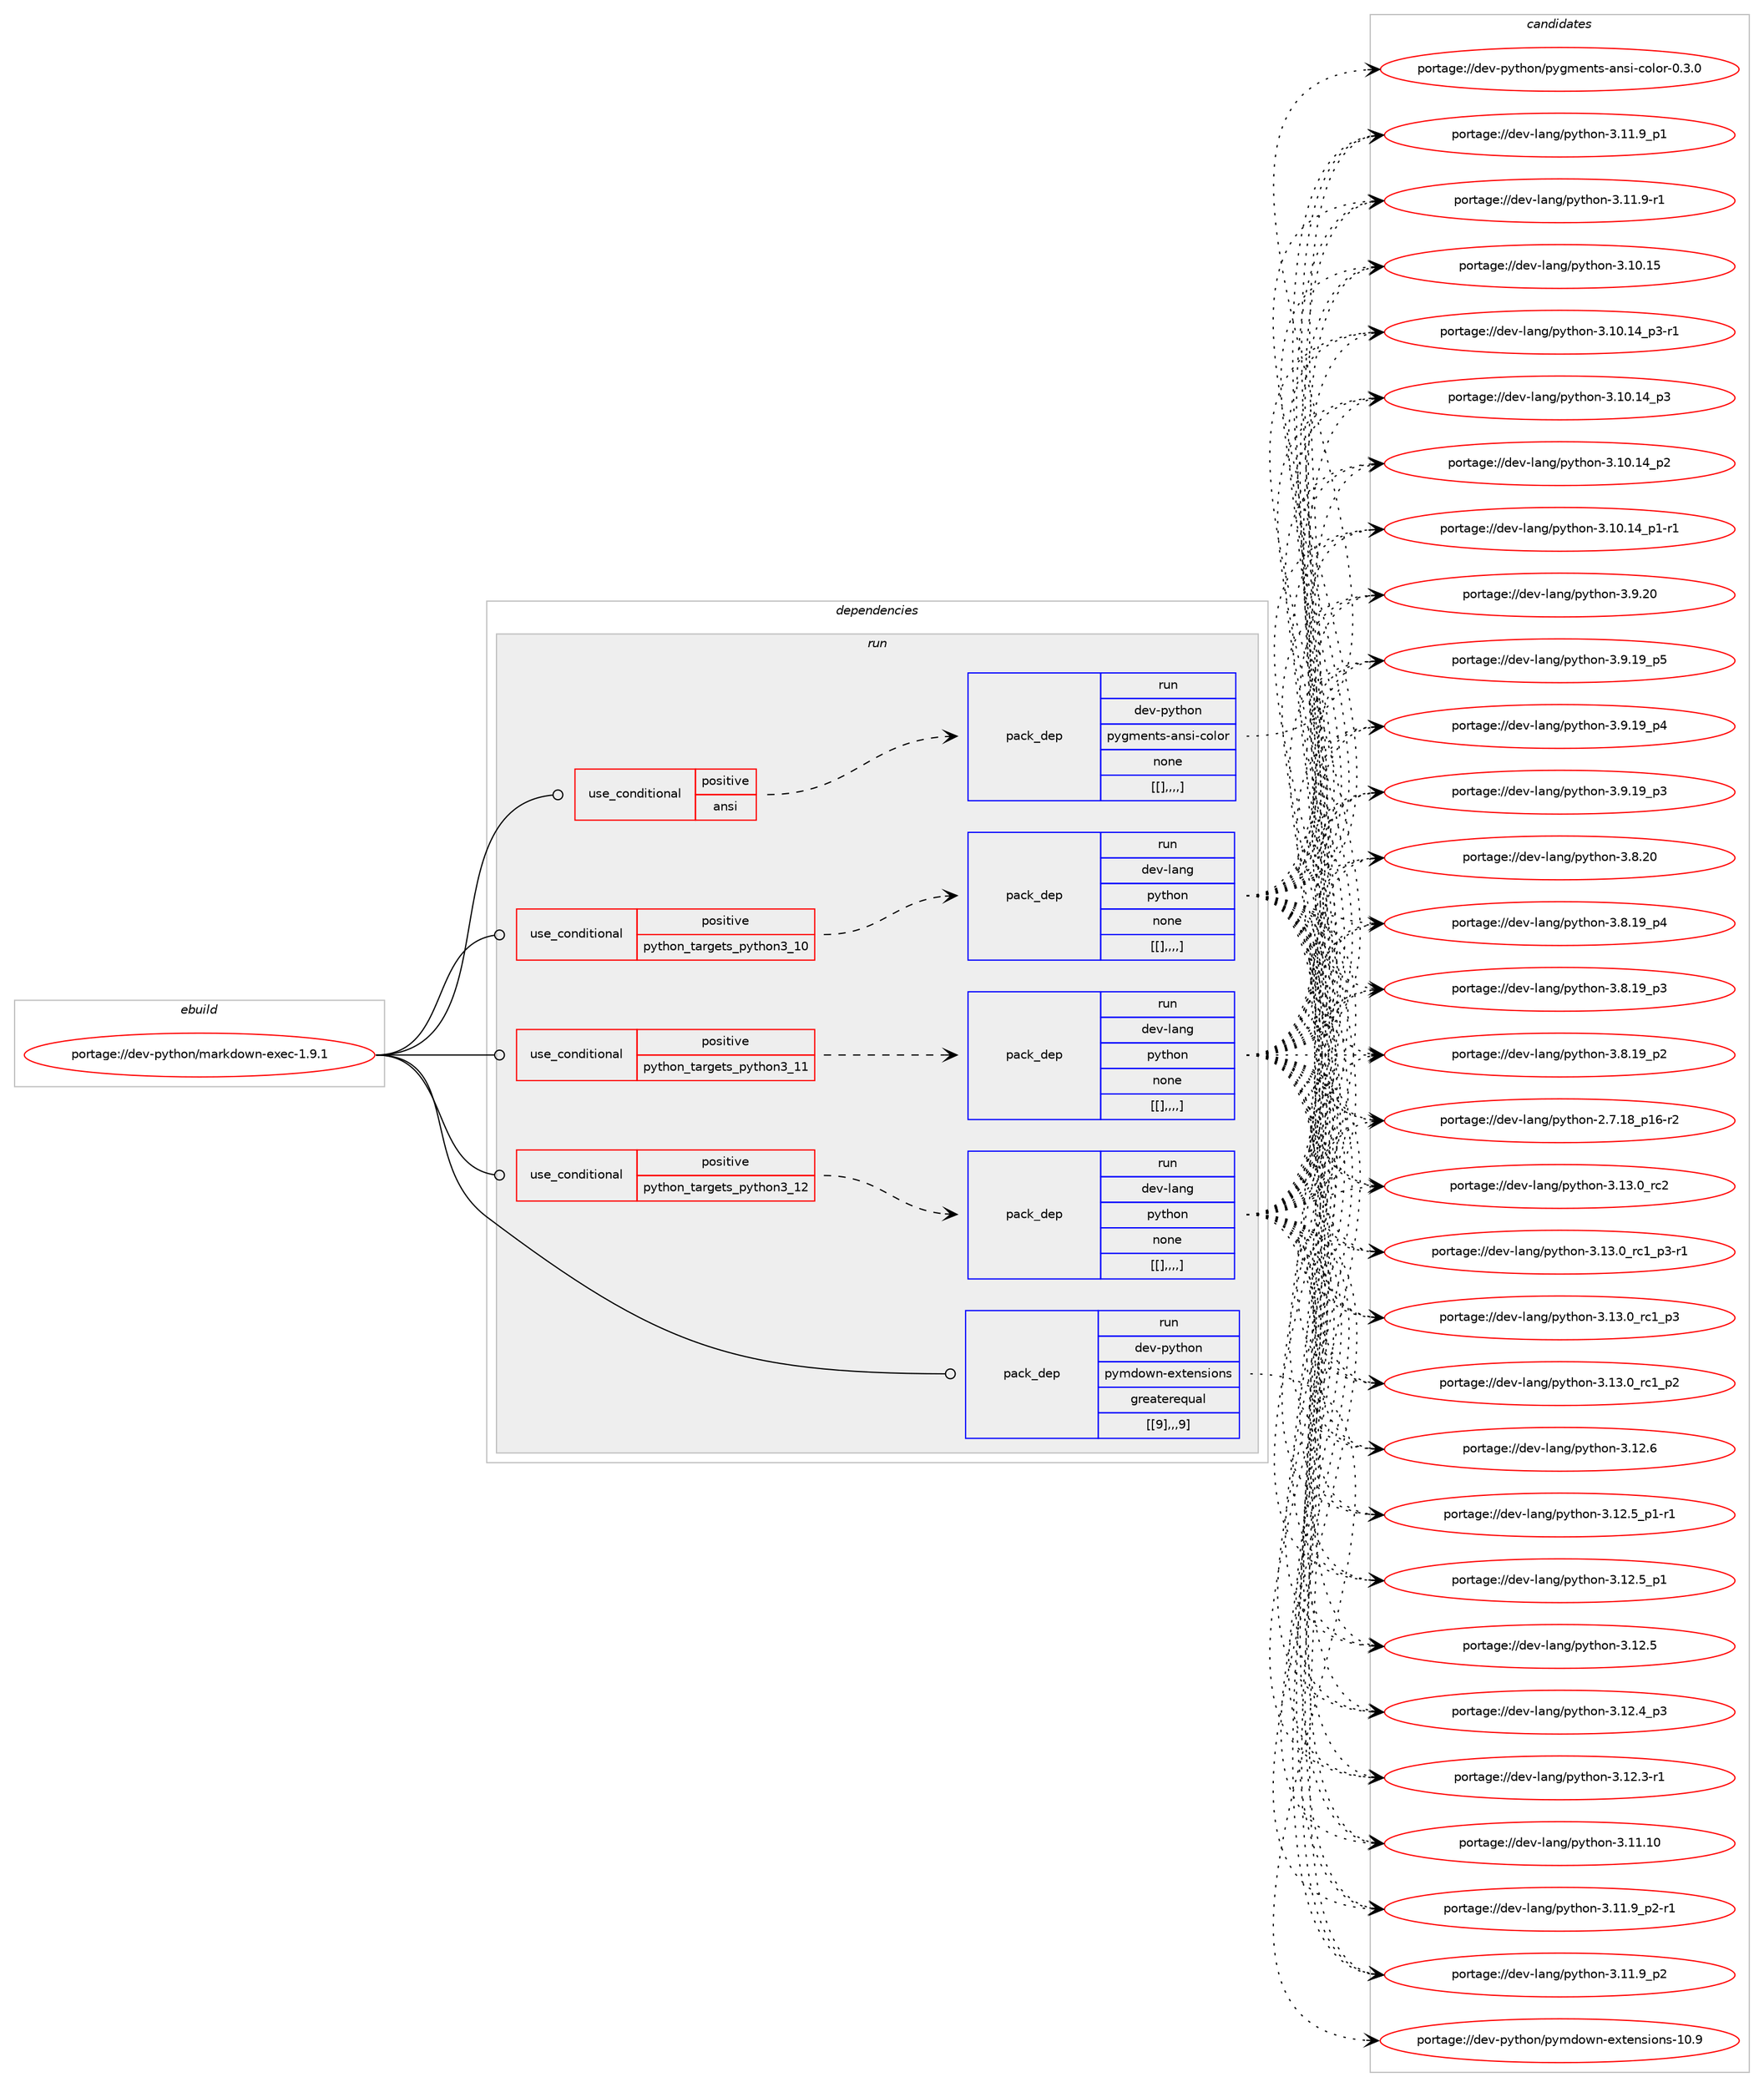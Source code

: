 digraph prolog {

# *************
# Graph options
# *************

newrank=true;
concentrate=true;
compound=true;
graph [rankdir=LR,fontname=Helvetica,fontsize=10,ranksep=1.5];#, ranksep=2.5, nodesep=0.2];
edge  [arrowhead=vee];
node  [fontname=Helvetica,fontsize=10];

# **********
# The ebuild
# **********

subgraph cluster_leftcol {
color=gray;
label=<<i>ebuild</i>>;
id [label="portage://dev-python/markdown-exec-1.9.1", color=red, width=4, href="../dev-python/markdown-exec-1.9.1.svg"];
}

# ****************
# The dependencies
# ****************

subgraph cluster_midcol {
color=gray;
label=<<i>dependencies</i>>;
subgraph cluster_compile {
fillcolor="#eeeeee";
style=filled;
label=<<i>compile</i>>;
}
subgraph cluster_compileandrun {
fillcolor="#eeeeee";
style=filled;
label=<<i>compile and run</i>>;
}
subgraph cluster_run {
fillcolor="#eeeeee";
style=filled;
label=<<i>run</i>>;
subgraph cond35203 {
dependency151677 [label=<<TABLE BORDER="0" CELLBORDER="1" CELLSPACING="0" CELLPADDING="4"><TR><TD ROWSPAN="3" CELLPADDING="10">use_conditional</TD></TR><TR><TD>positive</TD></TR><TR><TD>ansi</TD></TR></TABLE>>, shape=none, color=red];
subgraph pack115256 {
dependency151678 [label=<<TABLE BORDER="0" CELLBORDER="1" CELLSPACING="0" CELLPADDING="4" WIDTH="220"><TR><TD ROWSPAN="6" CELLPADDING="30">pack_dep</TD></TR><TR><TD WIDTH="110">run</TD></TR><TR><TD>dev-python</TD></TR><TR><TD>pygments-ansi-color</TD></TR><TR><TD>none</TD></TR><TR><TD>[[],,,,]</TD></TR></TABLE>>, shape=none, color=blue];
}
dependency151677:e -> dependency151678:w [weight=20,style="dashed",arrowhead="vee"];
}
id:e -> dependency151677:w [weight=20,style="solid",arrowhead="odot"];
subgraph cond35204 {
dependency151679 [label=<<TABLE BORDER="0" CELLBORDER="1" CELLSPACING="0" CELLPADDING="4"><TR><TD ROWSPAN="3" CELLPADDING="10">use_conditional</TD></TR><TR><TD>positive</TD></TR><TR><TD>python_targets_python3_10</TD></TR></TABLE>>, shape=none, color=red];
subgraph pack115257 {
dependency151680 [label=<<TABLE BORDER="0" CELLBORDER="1" CELLSPACING="0" CELLPADDING="4" WIDTH="220"><TR><TD ROWSPAN="6" CELLPADDING="30">pack_dep</TD></TR><TR><TD WIDTH="110">run</TD></TR><TR><TD>dev-lang</TD></TR><TR><TD>python</TD></TR><TR><TD>none</TD></TR><TR><TD>[[],,,,]</TD></TR></TABLE>>, shape=none, color=blue];
}
dependency151679:e -> dependency151680:w [weight=20,style="dashed",arrowhead="vee"];
}
id:e -> dependency151679:w [weight=20,style="solid",arrowhead="odot"];
subgraph cond35205 {
dependency151681 [label=<<TABLE BORDER="0" CELLBORDER="1" CELLSPACING="0" CELLPADDING="4"><TR><TD ROWSPAN="3" CELLPADDING="10">use_conditional</TD></TR><TR><TD>positive</TD></TR><TR><TD>python_targets_python3_11</TD></TR></TABLE>>, shape=none, color=red];
subgraph pack115258 {
dependency151682 [label=<<TABLE BORDER="0" CELLBORDER="1" CELLSPACING="0" CELLPADDING="4" WIDTH="220"><TR><TD ROWSPAN="6" CELLPADDING="30">pack_dep</TD></TR><TR><TD WIDTH="110">run</TD></TR><TR><TD>dev-lang</TD></TR><TR><TD>python</TD></TR><TR><TD>none</TD></TR><TR><TD>[[],,,,]</TD></TR></TABLE>>, shape=none, color=blue];
}
dependency151681:e -> dependency151682:w [weight=20,style="dashed",arrowhead="vee"];
}
id:e -> dependency151681:w [weight=20,style="solid",arrowhead="odot"];
subgraph cond35206 {
dependency151683 [label=<<TABLE BORDER="0" CELLBORDER="1" CELLSPACING="0" CELLPADDING="4"><TR><TD ROWSPAN="3" CELLPADDING="10">use_conditional</TD></TR><TR><TD>positive</TD></TR><TR><TD>python_targets_python3_12</TD></TR></TABLE>>, shape=none, color=red];
subgraph pack115259 {
dependency151684 [label=<<TABLE BORDER="0" CELLBORDER="1" CELLSPACING="0" CELLPADDING="4" WIDTH="220"><TR><TD ROWSPAN="6" CELLPADDING="30">pack_dep</TD></TR><TR><TD WIDTH="110">run</TD></TR><TR><TD>dev-lang</TD></TR><TR><TD>python</TD></TR><TR><TD>none</TD></TR><TR><TD>[[],,,,]</TD></TR></TABLE>>, shape=none, color=blue];
}
dependency151683:e -> dependency151684:w [weight=20,style="dashed",arrowhead="vee"];
}
id:e -> dependency151683:w [weight=20,style="solid",arrowhead="odot"];
subgraph pack115260 {
dependency151685 [label=<<TABLE BORDER="0" CELLBORDER="1" CELLSPACING="0" CELLPADDING="4" WIDTH="220"><TR><TD ROWSPAN="6" CELLPADDING="30">pack_dep</TD></TR><TR><TD WIDTH="110">run</TD></TR><TR><TD>dev-python</TD></TR><TR><TD>pymdown-extensions</TD></TR><TR><TD>greaterequal</TD></TR><TR><TD>[[9],,,9]</TD></TR></TABLE>>, shape=none, color=blue];
}
id:e -> dependency151685:w [weight=20,style="solid",arrowhead="odot"];
}
}

# **************
# The candidates
# **************

subgraph cluster_choices {
rank=same;
color=gray;
label=<<i>candidates</i>>;

subgraph choice115256 {
color=black;
nodesep=1;
choice100101118451121211161041111104711212110310910111011611545971101151054599111108111114454846514648 [label="portage://dev-python/pygments-ansi-color-0.3.0", color=red, width=4,href="../dev-python/pygments-ansi-color-0.3.0.svg"];
dependency151678:e -> choice100101118451121211161041111104711212110310910111011611545971101151054599111108111114454846514648:w [style=dotted,weight="100"];
}
subgraph choice115257 {
color=black;
nodesep=1;
choice10010111845108971101034711212111610411111045514649514648951149950 [label="portage://dev-lang/python-3.13.0_rc2", color=red, width=4,href="../dev-lang/python-3.13.0_rc2.svg"];
choice1001011184510897110103471121211161041111104551464951464895114994995112514511449 [label="portage://dev-lang/python-3.13.0_rc1_p3-r1", color=red, width=4,href="../dev-lang/python-3.13.0_rc1_p3-r1.svg"];
choice100101118451089711010347112121116104111110455146495146489511499499511251 [label="portage://dev-lang/python-3.13.0_rc1_p3", color=red, width=4,href="../dev-lang/python-3.13.0_rc1_p3.svg"];
choice100101118451089711010347112121116104111110455146495146489511499499511250 [label="portage://dev-lang/python-3.13.0_rc1_p2", color=red, width=4,href="../dev-lang/python-3.13.0_rc1_p2.svg"];
choice10010111845108971101034711212111610411111045514649504654 [label="portage://dev-lang/python-3.12.6", color=red, width=4,href="../dev-lang/python-3.12.6.svg"];
choice1001011184510897110103471121211161041111104551464950465395112494511449 [label="portage://dev-lang/python-3.12.5_p1-r1", color=red, width=4,href="../dev-lang/python-3.12.5_p1-r1.svg"];
choice100101118451089711010347112121116104111110455146495046539511249 [label="portage://dev-lang/python-3.12.5_p1", color=red, width=4,href="../dev-lang/python-3.12.5_p1.svg"];
choice10010111845108971101034711212111610411111045514649504653 [label="portage://dev-lang/python-3.12.5", color=red, width=4,href="../dev-lang/python-3.12.5.svg"];
choice100101118451089711010347112121116104111110455146495046529511251 [label="portage://dev-lang/python-3.12.4_p3", color=red, width=4,href="../dev-lang/python-3.12.4_p3.svg"];
choice100101118451089711010347112121116104111110455146495046514511449 [label="portage://dev-lang/python-3.12.3-r1", color=red, width=4,href="../dev-lang/python-3.12.3-r1.svg"];
choice1001011184510897110103471121211161041111104551464949464948 [label="portage://dev-lang/python-3.11.10", color=red, width=4,href="../dev-lang/python-3.11.10.svg"];
choice1001011184510897110103471121211161041111104551464949465795112504511449 [label="portage://dev-lang/python-3.11.9_p2-r1", color=red, width=4,href="../dev-lang/python-3.11.9_p2-r1.svg"];
choice100101118451089711010347112121116104111110455146494946579511250 [label="portage://dev-lang/python-3.11.9_p2", color=red, width=4,href="../dev-lang/python-3.11.9_p2.svg"];
choice100101118451089711010347112121116104111110455146494946579511249 [label="portage://dev-lang/python-3.11.9_p1", color=red, width=4,href="../dev-lang/python-3.11.9_p1.svg"];
choice100101118451089711010347112121116104111110455146494946574511449 [label="portage://dev-lang/python-3.11.9-r1", color=red, width=4,href="../dev-lang/python-3.11.9-r1.svg"];
choice1001011184510897110103471121211161041111104551464948464953 [label="portage://dev-lang/python-3.10.15", color=red, width=4,href="../dev-lang/python-3.10.15.svg"];
choice100101118451089711010347112121116104111110455146494846495295112514511449 [label="portage://dev-lang/python-3.10.14_p3-r1", color=red, width=4,href="../dev-lang/python-3.10.14_p3-r1.svg"];
choice10010111845108971101034711212111610411111045514649484649529511251 [label="portage://dev-lang/python-3.10.14_p3", color=red, width=4,href="../dev-lang/python-3.10.14_p3.svg"];
choice10010111845108971101034711212111610411111045514649484649529511250 [label="portage://dev-lang/python-3.10.14_p2", color=red, width=4,href="../dev-lang/python-3.10.14_p2.svg"];
choice100101118451089711010347112121116104111110455146494846495295112494511449 [label="portage://dev-lang/python-3.10.14_p1-r1", color=red, width=4,href="../dev-lang/python-3.10.14_p1-r1.svg"];
choice10010111845108971101034711212111610411111045514657465048 [label="portage://dev-lang/python-3.9.20", color=red, width=4,href="../dev-lang/python-3.9.20.svg"];
choice100101118451089711010347112121116104111110455146574649579511253 [label="portage://dev-lang/python-3.9.19_p5", color=red, width=4,href="../dev-lang/python-3.9.19_p5.svg"];
choice100101118451089711010347112121116104111110455146574649579511252 [label="portage://dev-lang/python-3.9.19_p4", color=red, width=4,href="../dev-lang/python-3.9.19_p4.svg"];
choice100101118451089711010347112121116104111110455146574649579511251 [label="portage://dev-lang/python-3.9.19_p3", color=red, width=4,href="../dev-lang/python-3.9.19_p3.svg"];
choice10010111845108971101034711212111610411111045514656465048 [label="portage://dev-lang/python-3.8.20", color=red, width=4,href="../dev-lang/python-3.8.20.svg"];
choice100101118451089711010347112121116104111110455146564649579511252 [label="portage://dev-lang/python-3.8.19_p4", color=red, width=4,href="../dev-lang/python-3.8.19_p4.svg"];
choice100101118451089711010347112121116104111110455146564649579511251 [label="portage://dev-lang/python-3.8.19_p3", color=red, width=4,href="../dev-lang/python-3.8.19_p3.svg"];
choice100101118451089711010347112121116104111110455146564649579511250 [label="portage://dev-lang/python-3.8.19_p2", color=red, width=4,href="../dev-lang/python-3.8.19_p2.svg"];
choice100101118451089711010347112121116104111110455046554649569511249544511450 [label="portage://dev-lang/python-2.7.18_p16-r2", color=red, width=4,href="../dev-lang/python-2.7.18_p16-r2.svg"];
dependency151680:e -> choice10010111845108971101034711212111610411111045514649514648951149950:w [style=dotted,weight="100"];
dependency151680:e -> choice1001011184510897110103471121211161041111104551464951464895114994995112514511449:w [style=dotted,weight="100"];
dependency151680:e -> choice100101118451089711010347112121116104111110455146495146489511499499511251:w [style=dotted,weight="100"];
dependency151680:e -> choice100101118451089711010347112121116104111110455146495146489511499499511250:w [style=dotted,weight="100"];
dependency151680:e -> choice10010111845108971101034711212111610411111045514649504654:w [style=dotted,weight="100"];
dependency151680:e -> choice1001011184510897110103471121211161041111104551464950465395112494511449:w [style=dotted,weight="100"];
dependency151680:e -> choice100101118451089711010347112121116104111110455146495046539511249:w [style=dotted,weight="100"];
dependency151680:e -> choice10010111845108971101034711212111610411111045514649504653:w [style=dotted,weight="100"];
dependency151680:e -> choice100101118451089711010347112121116104111110455146495046529511251:w [style=dotted,weight="100"];
dependency151680:e -> choice100101118451089711010347112121116104111110455146495046514511449:w [style=dotted,weight="100"];
dependency151680:e -> choice1001011184510897110103471121211161041111104551464949464948:w [style=dotted,weight="100"];
dependency151680:e -> choice1001011184510897110103471121211161041111104551464949465795112504511449:w [style=dotted,weight="100"];
dependency151680:e -> choice100101118451089711010347112121116104111110455146494946579511250:w [style=dotted,weight="100"];
dependency151680:e -> choice100101118451089711010347112121116104111110455146494946579511249:w [style=dotted,weight="100"];
dependency151680:e -> choice100101118451089711010347112121116104111110455146494946574511449:w [style=dotted,weight="100"];
dependency151680:e -> choice1001011184510897110103471121211161041111104551464948464953:w [style=dotted,weight="100"];
dependency151680:e -> choice100101118451089711010347112121116104111110455146494846495295112514511449:w [style=dotted,weight="100"];
dependency151680:e -> choice10010111845108971101034711212111610411111045514649484649529511251:w [style=dotted,weight="100"];
dependency151680:e -> choice10010111845108971101034711212111610411111045514649484649529511250:w [style=dotted,weight="100"];
dependency151680:e -> choice100101118451089711010347112121116104111110455146494846495295112494511449:w [style=dotted,weight="100"];
dependency151680:e -> choice10010111845108971101034711212111610411111045514657465048:w [style=dotted,weight="100"];
dependency151680:e -> choice100101118451089711010347112121116104111110455146574649579511253:w [style=dotted,weight="100"];
dependency151680:e -> choice100101118451089711010347112121116104111110455146574649579511252:w [style=dotted,weight="100"];
dependency151680:e -> choice100101118451089711010347112121116104111110455146574649579511251:w [style=dotted,weight="100"];
dependency151680:e -> choice10010111845108971101034711212111610411111045514656465048:w [style=dotted,weight="100"];
dependency151680:e -> choice100101118451089711010347112121116104111110455146564649579511252:w [style=dotted,weight="100"];
dependency151680:e -> choice100101118451089711010347112121116104111110455146564649579511251:w [style=dotted,weight="100"];
dependency151680:e -> choice100101118451089711010347112121116104111110455146564649579511250:w [style=dotted,weight="100"];
dependency151680:e -> choice100101118451089711010347112121116104111110455046554649569511249544511450:w [style=dotted,weight="100"];
}
subgraph choice115258 {
color=black;
nodesep=1;
choice10010111845108971101034711212111610411111045514649514648951149950 [label="portage://dev-lang/python-3.13.0_rc2", color=red, width=4,href="../dev-lang/python-3.13.0_rc2.svg"];
choice1001011184510897110103471121211161041111104551464951464895114994995112514511449 [label="portage://dev-lang/python-3.13.0_rc1_p3-r1", color=red, width=4,href="../dev-lang/python-3.13.0_rc1_p3-r1.svg"];
choice100101118451089711010347112121116104111110455146495146489511499499511251 [label="portage://dev-lang/python-3.13.0_rc1_p3", color=red, width=4,href="../dev-lang/python-3.13.0_rc1_p3.svg"];
choice100101118451089711010347112121116104111110455146495146489511499499511250 [label="portage://dev-lang/python-3.13.0_rc1_p2", color=red, width=4,href="../dev-lang/python-3.13.0_rc1_p2.svg"];
choice10010111845108971101034711212111610411111045514649504654 [label="portage://dev-lang/python-3.12.6", color=red, width=4,href="../dev-lang/python-3.12.6.svg"];
choice1001011184510897110103471121211161041111104551464950465395112494511449 [label="portage://dev-lang/python-3.12.5_p1-r1", color=red, width=4,href="../dev-lang/python-3.12.5_p1-r1.svg"];
choice100101118451089711010347112121116104111110455146495046539511249 [label="portage://dev-lang/python-3.12.5_p1", color=red, width=4,href="../dev-lang/python-3.12.5_p1.svg"];
choice10010111845108971101034711212111610411111045514649504653 [label="portage://dev-lang/python-3.12.5", color=red, width=4,href="../dev-lang/python-3.12.5.svg"];
choice100101118451089711010347112121116104111110455146495046529511251 [label="portage://dev-lang/python-3.12.4_p3", color=red, width=4,href="../dev-lang/python-3.12.4_p3.svg"];
choice100101118451089711010347112121116104111110455146495046514511449 [label="portage://dev-lang/python-3.12.3-r1", color=red, width=4,href="../dev-lang/python-3.12.3-r1.svg"];
choice1001011184510897110103471121211161041111104551464949464948 [label="portage://dev-lang/python-3.11.10", color=red, width=4,href="../dev-lang/python-3.11.10.svg"];
choice1001011184510897110103471121211161041111104551464949465795112504511449 [label="portage://dev-lang/python-3.11.9_p2-r1", color=red, width=4,href="../dev-lang/python-3.11.9_p2-r1.svg"];
choice100101118451089711010347112121116104111110455146494946579511250 [label="portage://dev-lang/python-3.11.9_p2", color=red, width=4,href="../dev-lang/python-3.11.9_p2.svg"];
choice100101118451089711010347112121116104111110455146494946579511249 [label="portage://dev-lang/python-3.11.9_p1", color=red, width=4,href="../dev-lang/python-3.11.9_p1.svg"];
choice100101118451089711010347112121116104111110455146494946574511449 [label="portage://dev-lang/python-3.11.9-r1", color=red, width=4,href="../dev-lang/python-3.11.9-r1.svg"];
choice1001011184510897110103471121211161041111104551464948464953 [label="portage://dev-lang/python-3.10.15", color=red, width=4,href="../dev-lang/python-3.10.15.svg"];
choice100101118451089711010347112121116104111110455146494846495295112514511449 [label="portage://dev-lang/python-3.10.14_p3-r1", color=red, width=4,href="../dev-lang/python-3.10.14_p3-r1.svg"];
choice10010111845108971101034711212111610411111045514649484649529511251 [label="portage://dev-lang/python-3.10.14_p3", color=red, width=4,href="../dev-lang/python-3.10.14_p3.svg"];
choice10010111845108971101034711212111610411111045514649484649529511250 [label="portage://dev-lang/python-3.10.14_p2", color=red, width=4,href="../dev-lang/python-3.10.14_p2.svg"];
choice100101118451089711010347112121116104111110455146494846495295112494511449 [label="portage://dev-lang/python-3.10.14_p1-r1", color=red, width=4,href="../dev-lang/python-3.10.14_p1-r1.svg"];
choice10010111845108971101034711212111610411111045514657465048 [label="portage://dev-lang/python-3.9.20", color=red, width=4,href="../dev-lang/python-3.9.20.svg"];
choice100101118451089711010347112121116104111110455146574649579511253 [label="portage://dev-lang/python-3.9.19_p5", color=red, width=4,href="../dev-lang/python-3.9.19_p5.svg"];
choice100101118451089711010347112121116104111110455146574649579511252 [label="portage://dev-lang/python-3.9.19_p4", color=red, width=4,href="../dev-lang/python-3.9.19_p4.svg"];
choice100101118451089711010347112121116104111110455146574649579511251 [label="portage://dev-lang/python-3.9.19_p3", color=red, width=4,href="../dev-lang/python-3.9.19_p3.svg"];
choice10010111845108971101034711212111610411111045514656465048 [label="portage://dev-lang/python-3.8.20", color=red, width=4,href="../dev-lang/python-3.8.20.svg"];
choice100101118451089711010347112121116104111110455146564649579511252 [label="portage://dev-lang/python-3.8.19_p4", color=red, width=4,href="../dev-lang/python-3.8.19_p4.svg"];
choice100101118451089711010347112121116104111110455146564649579511251 [label="portage://dev-lang/python-3.8.19_p3", color=red, width=4,href="../dev-lang/python-3.8.19_p3.svg"];
choice100101118451089711010347112121116104111110455146564649579511250 [label="portage://dev-lang/python-3.8.19_p2", color=red, width=4,href="../dev-lang/python-3.8.19_p2.svg"];
choice100101118451089711010347112121116104111110455046554649569511249544511450 [label="portage://dev-lang/python-2.7.18_p16-r2", color=red, width=4,href="../dev-lang/python-2.7.18_p16-r2.svg"];
dependency151682:e -> choice10010111845108971101034711212111610411111045514649514648951149950:w [style=dotted,weight="100"];
dependency151682:e -> choice1001011184510897110103471121211161041111104551464951464895114994995112514511449:w [style=dotted,weight="100"];
dependency151682:e -> choice100101118451089711010347112121116104111110455146495146489511499499511251:w [style=dotted,weight="100"];
dependency151682:e -> choice100101118451089711010347112121116104111110455146495146489511499499511250:w [style=dotted,weight="100"];
dependency151682:e -> choice10010111845108971101034711212111610411111045514649504654:w [style=dotted,weight="100"];
dependency151682:e -> choice1001011184510897110103471121211161041111104551464950465395112494511449:w [style=dotted,weight="100"];
dependency151682:e -> choice100101118451089711010347112121116104111110455146495046539511249:w [style=dotted,weight="100"];
dependency151682:e -> choice10010111845108971101034711212111610411111045514649504653:w [style=dotted,weight="100"];
dependency151682:e -> choice100101118451089711010347112121116104111110455146495046529511251:w [style=dotted,weight="100"];
dependency151682:e -> choice100101118451089711010347112121116104111110455146495046514511449:w [style=dotted,weight="100"];
dependency151682:e -> choice1001011184510897110103471121211161041111104551464949464948:w [style=dotted,weight="100"];
dependency151682:e -> choice1001011184510897110103471121211161041111104551464949465795112504511449:w [style=dotted,weight="100"];
dependency151682:e -> choice100101118451089711010347112121116104111110455146494946579511250:w [style=dotted,weight="100"];
dependency151682:e -> choice100101118451089711010347112121116104111110455146494946579511249:w [style=dotted,weight="100"];
dependency151682:e -> choice100101118451089711010347112121116104111110455146494946574511449:w [style=dotted,weight="100"];
dependency151682:e -> choice1001011184510897110103471121211161041111104551464948464953:w [style=dotted,weight="100"];
dependency151682:e -> choice100101118451089711010347112121116104111110455146494846495295112514511449:w [style=dotted,weight="100"];
dependency151682:e -> choice10010111845108971101034711212111610411111045514649484649529511251:w [style=dotted,weight="100"];
dependency151682:e -> choice10010111845108971101034711212111610411111045514649484649529511250:w [style=dotted,weight="100"];
dependency151682:e -> choice100101118451089711010347112121116104111110455146494846495295112494511449:w [style=dotted,weight="100"];
dependency151682:e -> choice10010111845108971101034711212111610411111045514657465048:w [style=dotted,weight="100"];
dependency151682:e -> choice100101118451089711010347112121116104111110455146574649579511253:w [style=dotted,weight="100"];
dependency151682:e -> choice100101118451089711010347112121116104111110455146574649579511252:w [style=dotted,weight="100"];
dependency151682:e -> choice100101118451089711010347112121116104111110455146574649579511251:w [style=dotted,weight="100"];
dependency151682:e -> choice10010111845108971101034711212111610411111045514656465048:w [style=dotted,weight="100"];
dependency151682:e -> choice100101118451089711010347112121116104111110455146564649579511252:w [style=dotted,weight="100"];
dependency151682:e -> choice100101118451089711010347112121116104111110455146564649579511251:w [style=dotted,weight="100"];
dependency151682:e -> choice100101118451089711010347112121116104111110455146564649579511250:w [style=dotted,weight="100"];
dependency151682:e -> choice100101118451089711010347112121116104111110455046554649569511249544511450:w [style=dotted,weight="100"];
}
subgraph choice115259 {
color=black;
nodesep=1;
choice10010111845108971101034711212111610411111045514649514648951149950 [label="portage://dev-lang/python-3.13.0_rc2", color=red, width=4,href="../dev-lang/python-3.13.0_rc2.svg"];
choice1001011184510897110103471121211161041111104551464951464895114994995112514511449 [label="portage://dev-lang/python-3.13.0_rc1_p3-r1", color=red, width=4,href="../dev-lang/python-3.13.0_rc1_p3-r1.svg"];
choice100101118451089711010347112121116104111110455146495146489511499499511251 [label="portage://dev-lang/python-3.13.0_rc1_p3", color=red, width=4,href="../dev-lang/python-3.13.0_rc1_p3.svg"];
choice100101118451089711010347112121116104111110455146495146489511499499511250 [label="portage://dev-lang/python-3.13.0_rc1_p2", color=red, width=4,href="../dev-lang/python-3.13.0_rc1_p2.svg"];
choice10010111845108971101034711212111610411111045514649504654 [label="portage://dev-lang/python-3.12.6", color=red, width=4,href="../dev-lang/python-3.12.6.svg"];
choice1001011184510897110103471121211161041111104551464950465395112494511449 [label="portage://dev-lang/python-3.12.5_p1-r1", color=red, width=4,href="../dev-lang/python-3.12.5_p1-r1.svg"];
choice100101118451089711010347112121116104111110455146495046539511249 [label="portage://dev-lang/python-3.12.5_p1", color=red, width=4,href="../dev-lang/python-3.12.5_p1.svg"];
choice10010111845108971101034711212111610411111045514649504653 [label="portage://dev-lang/python-3.12.5", color=red, width=4,href="../dev-lang/python-3.12.5.svg"];
choice100101118451089711010347112121116104111110455146495046529511251 [label="portage://dev-lang/python-3.12.4_p3", color=red, width=4,href="../dev-lang/python-3.12.4_p3.svg"];
choice100101118451089711010347112121116104111110455146495046514511449 [label="portage://dev-lang/python-3.12.3-r1", color=red, width=4,href="../dev-lang/python-3.12.3-r1.svg"];
choice1001011184510897110103471121211161041111104551464949464948 [label="portage://dev-lang/python-3.11.10", color=red, width=4,href="../dev-lang/python-3.11.10.svg"];
choice1001011184510897110103471121211161041111104551464949465795112504511449 [label="portage://dev-lang/python-3.11.9_p2-r1", color=red, width=4,href="../dev-lang/python-3.11.9_p2-r1.svg"];
choice100101118451089711010347112121116104111110455146494946579511250 [label="portage://dev-lang/python-3.11.9_p2", color=red, width=4,href="../dev-lang/python-3.11.9_p2.svg"];
choice100101118451089711010347112121116104111110455146494946579511249 [label="portage://dev-lang/python-3.11.9_p1", color=red, width=4,href="../dev-lang/python-3.11.9_p1.svg"];
choice100101118451089711010347112121116104111110455146494946574511449 [label="portage://dev-lang/python-3.11.9-r1", color=red, width=4,href="../dev-lang/python-3.11.9-r1.svg"];
choice1001011184510897110103471121211161041111104551464948464953 [label="portage://dev-lang/python-3.10.15", color=red, width=4,href="../dev-lang/python-3.10.15.svg"];
choice100101118451089711010347112121116104111110455146494846495295112514511449 [label="portage://dev-lang/python-3.10.14_p3-r1", color=red, width=4,href="../dev-lang/python-3.10.14_p3-r1.svg"];
choice10010111845108971101034711212111610411111045514649484649529511251 [label="portage://dev-lang/python-3.10.14_p3", color=red, width=4,href="../dev-lang/python-3.10.14_p3.svg"];
choice10010111845108971101034711212111610411111045514649484649529511250 [label="portage://dev-lang/python-3.10.14_p2", color=red, width=4,href="../dev-lang/python-3.10.14_p2.svg"];
choice100101118451089711010347112121116104111110455146494846495295112494511449 [label="portage://dev-lang/python-3.10.14_p1-r1", color=red, width=4,href="../dev-lang/python-3.10.14_p1-r1.svg"];
choice10010111845108971101034711212111610411111045514657465048 [label="portage://dev-lang/python-3.9.20", color=red, width=4,href="../dev-lang/python-3.9.20.svg"];
choice100101118451089711010347112121116104111110455146574649579511253 [label="portage://dev-lang/python-3.9.19_p5", color=red, width=4,href="../dev-lang/python-3.9.19_p5.svg"];
choice100101118451089711010347112121116104111110455146574649579511252 [label="portage://dev-lang/python-3.9.19_p4", color=red, width=4,href="../dev-lang/python-3.9.19_p4.svg"];
choice100101118451089711010347112121116104111110455146574649579511251 [label="portage://dev-lang/python-3.9.19_p3", color=red, width=4,href="../dev-lang/python-3.9.19_p3.svg"];
choice10010111845108971101034711212111610411111045514656465048 [label="portage://dev-lang/python-3.8.20", color=red, width=4,href="../dev-lang/python-3.8.20.svg"];
choice100101118451089711010347112121116104111110455146564649579511252 [label="portage://dev-lang/python-3.8.19_p4", color=red, width=4,href="../dev-lang/python-3.8.19_p4.svg"];
choice100101118451089711010347112121116104111110455146564649579511251 [label="portage://dev-lang/python-3.8.19_p3", color=red, width=4,href="../dev-lang/python-3.8.19_p3.svg"];
choice100101118451089711010347112121116104111110455146564649579511250 [label="portage://dev-lang/python-3.8.19_p2", color=red, width=4,href="../dev-lang/python-3.8.19_p2.svg"];
choice100101118451089711010347112121116104111110455046554649569511249544511450 [label="portage://dev-lang/python-2.7.18_p16-r2", color=red, width=4,href="../dev-lang/python-2.7.18_p16-r2.svg"];
dependency151684:e -> choice10010111845108971101034711212111610411111045514649514648951149950:w [style=dotted,weight="100"];
dependency151684:e -> choice1001011184510897110103471121211161041111104551464951464895114994995112514511449:w [style=dotted,weight="100"];
dependency151684:e -> choice100101118451089711010347112121116104111110455146495146489511499499511251:w [style=dotted,weight="100"];
dependency151684:e -> choice100101118451089711010347112121116104111110455146495146489511499499511250:w [style=dotted,weight="100"];
dependency151684:e -> choice10010111845108971101034711212111610411111045514649504654:w [style=dotted,weight="100"];
dependency151684:e -> choice1001011184510897110103471121211161041111104551464950465395112494511449:w [style=dotted,weight="100"];
dependency151684:e -> choice100101118451089711010347112121116104111110455146495046539511249:w [style=dotted,weight="100"];
dependency151684:e -> choice10010111845108971101034711212111610411111045514649504653:w [style=dotted,weight="100"];
dependency151684:e -> choice100101118451089711010347112121116104111110455146495046529511251:w [style=dotted,weight="100"];
dependency151684:e -> choice100101118451089711010347112121116104111110455146495046514511449:w [style=dotted,weight="100"];
dependency151684:e -> choice1001011184510897110103471121211161041111104551464949464948:w [style=dotted,weight="100"];
dependency151684:e -> choice1001011184510897110103471121211161041111104551464949465795112504511449:w [style=dotted,weight="100"];
dependency151684:e -> choice100101118451089711010347112121116104111110455146494946579511250:w [style=dotted,weight="100"];
dependency151684:e -> choice100101118451089711010347112121116104111110455146494946579511249:w [style=dotted,weight="100"];
dependency151684:e -> choice100101118451089711010347112121116104111110455146494946574511449:w [style=dotted,weight="100"];
dependency151684:e -> choice1001011184510897110103471121211161041111104551464948464953:w [style=dotted,weight="100"];
dependency151684:e -> choice100101118451089711010347112121116104111110455146494846495295112514511449:w [style=dotted,weight="100"];
dependency151684:e -> choice10010111845108971101034711212111610411111045514649484649529511251:w [style=dotted,weight="100"];
dependency151684:e -> choice10010111845108971101034711212111610411111045514649484649529511250:w [style=dotted,weight="100"];
dependency151684:e -> choice100101118451089711010347112121116104111110455146494846495295112494511449:w [style=dotted,weight="100"];
dependency151684:e -> choice10010111845108971101034711212111610411111045514657465048:w [style=dotted,weight="100"];
dependency151684:e -> choice100101118451089711010347112121116104111110455146574649579511253:w [style=dotted,weight="100"];
dependency151684:e -> choice100101118451089711010347112121116104111110455146574649579511252:w [style=dotted,weight="100"];
dependency151684:e -> choice100101118451089711010347112121116104111110455146574649579511251:w [style=dotted,weight="100"];
dependency151684:e -> choice10010111845108971101034711212111610411111045514656465048:w [style=dotted,weight="100"];
dependency151684:e -> choice100101118451089711010347112121116104111110455146564649579511252:w [style=dotted,weight="100"];
dependency151684:e -> choice100101118451089711010347112121116104111110455146564649579511251:w [style=dotted,weight="100"];
dependency151684:e -> choice100101118451089711010347112121116104111110455146564649579511250:w [style=dotted,weight="100"];
dependency151684:e -> choice100101118451089711010347112121116104111110455046554649569511249544511450:w [style=dotted,weight="100"];
}
subgraph choice115260 {
color=black;
nodesep=1;
choice1001011184511212111610411111047112121109100111119110451011201161011101151051111101154549484657 [label="portage://dev-python/pymdown-extensions-10.9", color=red, width=4,href="../dev-python/pymdown-extensions-10.9.svg"];
dependency151685:e -> choice1001011184511212111610411111047112121109100111119110451011201161011101151051111101154549484657:w [style=dotted,weight="100"];
}
}

}
